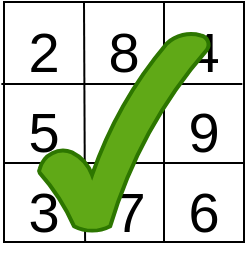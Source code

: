 <mxfile version="14.4.8" type="device"><diagram id="TCeYfvI5C5y6b4zSoUu4" name="Page-1"><mxGraphModel dx="440" dy="249" grid="1" gridSize="10" guides="1" tooltips="1" connect="1" arrows="1" fold="1" page="1" pageScale="1" pageWidth="850" pageHeight="1100" math="0" shadow="0"><root><mxCell id="0"/><mxCell id="1" parent="0"/><mxCell id="FPjls4K2zIv9jXa8cOj5-1" value="" style="whiteSpace=wrap;html=1;aspect=fixed;" parent="1" vertex="1"><mxGeometry x="320" y="240" width="120" height="120" as="geometry"/></mxCell><mxCell id="FPjls4K2zIv9jXa8cOj5-6" value="" style="endArrow=none;dashed=1;html=1;" parent="1" target="FPjls4K2zIv9jXa8cOj5-1" edge="1"><mxGeometry width="50" height="50" relative="1" as="geometry"><mxPoint x="330" y="360" as="sourcePoint"/><mxPoint x="380" y="310" as="targetPoint"/></mxGeometry></mxCell><mxCell id="FPjls4K2zIv9jXa8cOj5-7" value="" style="endArrow=none;html=1;" parent="1" edge="1"><mxGeometry width="50" height="50" relative="1" as="geometry"><mxPoint x="400" y="360" as="sourcePoint"/><mxPoint x="400" y="240" as="targetPoint"/><Array as="points"><mxPoint x="400" y="350"/></Array></mxGeometry></mxCell><mxCell id="FPjls4K2zIv9jXa8cOj5-8" value="" style="endArrow=none;html=1;exitX=0.338;exitY=0.997;exitDx=0;exitDy=0;exitPerimeter=0;" parent="1" source="FPjls4K2zIv9jXa8cOj5-1" edge="1"><mxGeometry width="50" height="50" relative="1" as="geometry"><mxPoint x="310" y="290" as="sourcePoint"/><mxPoint x="360" y="240" as="targetPoint"/></mxGeometry></mxCell><mxCell id="FPjls4K2zIv9jXa8cOj5-9" value="" style="endArrow=none;html=1;exitX=0.993;exitY=0.342;exitDx=0;exitDy=0;exitPerimeter=0;entryX=-0.011;entryY=0.342;entryDx=0;entryDy=0;entryPerimeter=0;" parent="1" source="FPjls4K2zIv9jXa8cOj5-1" target="FPjls4K2zIv9jXa8cOj5-1" edge="1"><mxGeometry width="50" height="50" relative="1" as="geometry"><mxPoint x="400" y="310" as="sourcePoint"/><mxPoint x="450" y="260" as="targetPoint"/></mxGeometry></mxCell><mxCell id="FPjls4K2zIv9jXa8cOj5-10" value="" style="endArrow=none;html=1;exitX=0.003;exitY=0.671;exitDx=0;exitDy=0;exitPerimeter=0;entryX=0.999;entryY=0.671;entryDx=0;entryDy=0;entryPerimeter=0;" parent="1" source="FPjls4K2zIv9jXa8cOj5-1" target="FPjls4K2zIv9jXa8cOj5-1" edge="1"><mxGeometry width="50" height="50" relative="1" as="geometry"><mxPoint x="400" y="310" as="sourcePoint"/><mxPoint x="450" y="260" as="targetPoint"/></mxGeometry></mxCell><mxCell id="FPjls4K2zIv9jXa8cOj5-11" value="1" style="text;html=1;strokeColor=none;fillColor=none;align=center;verticalAlign=middle;whiteSpace=wrap;rounded=0;fontSize=28;strokeWidth=7;" parent="1" vertex="1"><mxGeometry x="360" y="280" width="40" height="50" as="geometry"/></mxCell><mxCell id="FPjls4K2zIv9jXa8cOj5-12" value="2" style="text;html=1;strokeColor=none;fillColor=none;align=center;verticalAlign=middle;whiteSpace=wrap;rounded=0;fontSize=28;strokeWidth=7;" parent="1" vertex="1"><mxGeometry x="320" y="240" width="40" height="50" as="geometry"/></mxCell><mxCell id="FPjls4K2zIv9jXa8cOj5-13" value="3" style="text;html=1;strokeColor=none;fillColor=none;align=center;verticalAlign=middle;whiteSpace=wrap;rounded=0;fontSize=28;strokeWidth=7;" parent="1" vertex="1"><mxGeometry x="320" y="320" width="40" height="50" as="geometry"/></mxCell><mxCell id="FPjls4K2zIv9jXa8cOj5-14" value="4" style="text;html=1;strokeColor=none;fillColor=none;align=center;verticalAlign=middle;whiteSpace=wrap;rounded=0;fontSize=28;strokeWidth=7;" parent="1" vertex="1"><mxGeometry x="400" y="240" width="40" height="50" as="geometry"/></mxCell><mxCell id="FPjls4K2zIv9jXa8cOj5-15" value="5" style="text;html=1;strokeColor=none;fillColor=none;align=center;verticalAlign=middle;whiteSpace=wrap;rounded=0;fontSize=28;strokeWidth=7;" parent="1" vertex="1"><mxGeometry x="320" y="280" width="40" height="50" as="geometry"/></mxCell><mxCell id="FPjls4K2zIv9jXa8cOj5-16" value="6" style="text;html=1;strokeColor=none;fillColor=none;align=center;verticalAlign=middle;whiteSpace=wrap;rounded=0;fontSize=28;strokeWidth=7;" parent="1" vertex="1"><mxGeometry x="400" y="320" width="40" height="50" as="geometry"/></mxCell><mxCell id="FPjls4K2zIv9jXa8cOj5-17" value="8" style="text;html=1;strokeColor=none;fillColor=none;align=center;verticalAlign=middle;whiteSpace=wrap;rounded=0;fontSize=28;strokeWidth=7;" parent="1" vertex="1"><mxGeometry x="360" y="240" width="40" height="50" as="geometry"/></mxCell><mxCell id="FPjls4K2zIv9jXa8cOj5-18" value="7" style="text;html=1;strokeColor=none;fillColor=none;align=center;verticalAlign=middle;whiteSpace=wrap;rounded=0;fontSize=28;strokeWidth=7;" parent="1" vertex="1"><mxGeometry x="362.5" y="320" width="40" height="50" as="geometry"/></mxCell><mxCell id="FPjls4K2zIv9jXa8cOj5-19" value="9" style="text;html=1;strokeColor=none;fillColor=none;align=center;verticalAlign=middle;whiteSpace=wrap;rounded=0;strokeWidth=7;fontSize=28;" parent="1" vertex="1"><mxGeometry x="400" y="280" width="40" height="50" as="geometry"/></mxCell><mxCell id="FPjls4K2zIv9jXa8cOj5-20" value="" style="verticalLabelPosition=bottom;verticalAlign=top;html=1;shape=mxgraph.basic.tick;strokeWidth=2;fontSize=20;fillColor=#60a917;strokeColor=#2D7600;fontColor=#ffffff;" parent="1" vertex="1"><mxGeometry x="337.5" y="255" width="85" height="100" as="geometry"/></mxCell></root></mxGraphModel></diagram></mxfile>